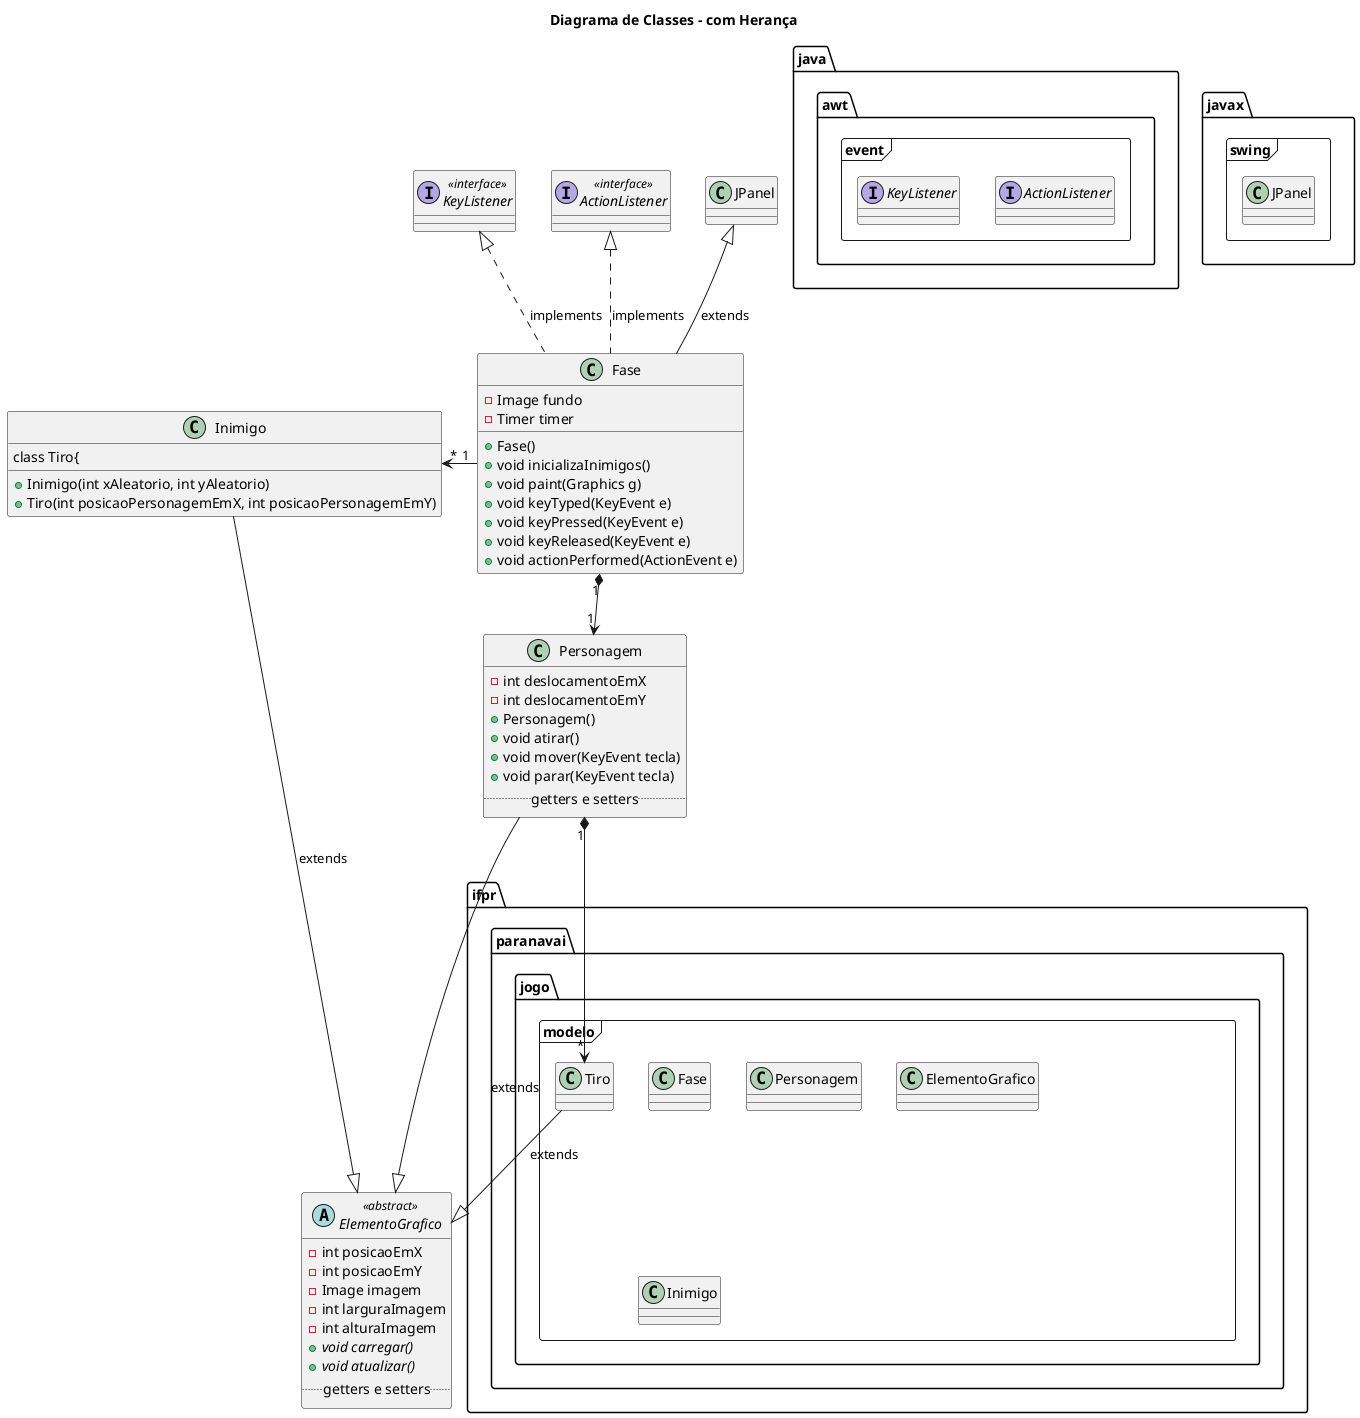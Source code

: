 @startuml

title Diagrama de Classes - com Herança

package ifpr.paranavai.jogo.modelo <<Frame>> {
    class Fase
    class Personagem
    class Inimigo
    class Tiro
    class ElementoGrafico
    note right of ElementoGrafico::carregar
        Itálico indica que
        o método é abstrato
    end note
}

package java.awt.event <<Frame>> {
    interface ActionListener
    interface KeyListener
}


package javax.swing <<Frame>> {
  class JPanel
}

abstract class ElementoGrafico <<abstract>> {
    -int posicaoEmX
    -int posicaoEmY
    -Image imagem
    -int larguraImagem
    -int alturaImagem    
    +{abstract} void carregar()
    +{abstract} void atualizar()
    .. getters e setters ..
}

class Fase {
    -Image fundo
    -Timer timer
    +Fase()
    +void inicializaInimigos()
    +void paint(Graphics g)
    +void keyTyped(KeyEvent e)
    +void keyPressed(KeyEvent e)
    +void keyReleased(KeyEvent e)
    +void actionPerformed(ActionEvent e)
}

class Personagem{
    -int deslocamentoEmX
    -int deslocamentoEmY
    +Personagem()
    +void atirar()
    +void mover(KeyEvent tecla)
    +void parar(KeyEvent tecla)
    .. getters e setters ..
}

class Inimigo{
    +Inimigo(int xAleatorio, int yAleatorio)

class Tiro{
    +Tiro(int posicaoPersonagemEmX, int posicaoPersonagemEmY)
}

class JPanel
interface ActionListener <<interface>>
interface KeyListener <<interface>>

Fase -up-|> JPanel: extends
Fase -up.|> ActionListener: implements
Fase -up.|> KeyListener: implements

Fase "1" *-down-> "1" Personagem
Inimigo "*" <-right- "1" Fase

Personagem "1" *--> "*" Tiro
Personagem --|> ElementoGrafico: extends

Tiro --|> ElementoGrafico: extends

Inimigo --|> ElementoGrafico: extends
@enduml